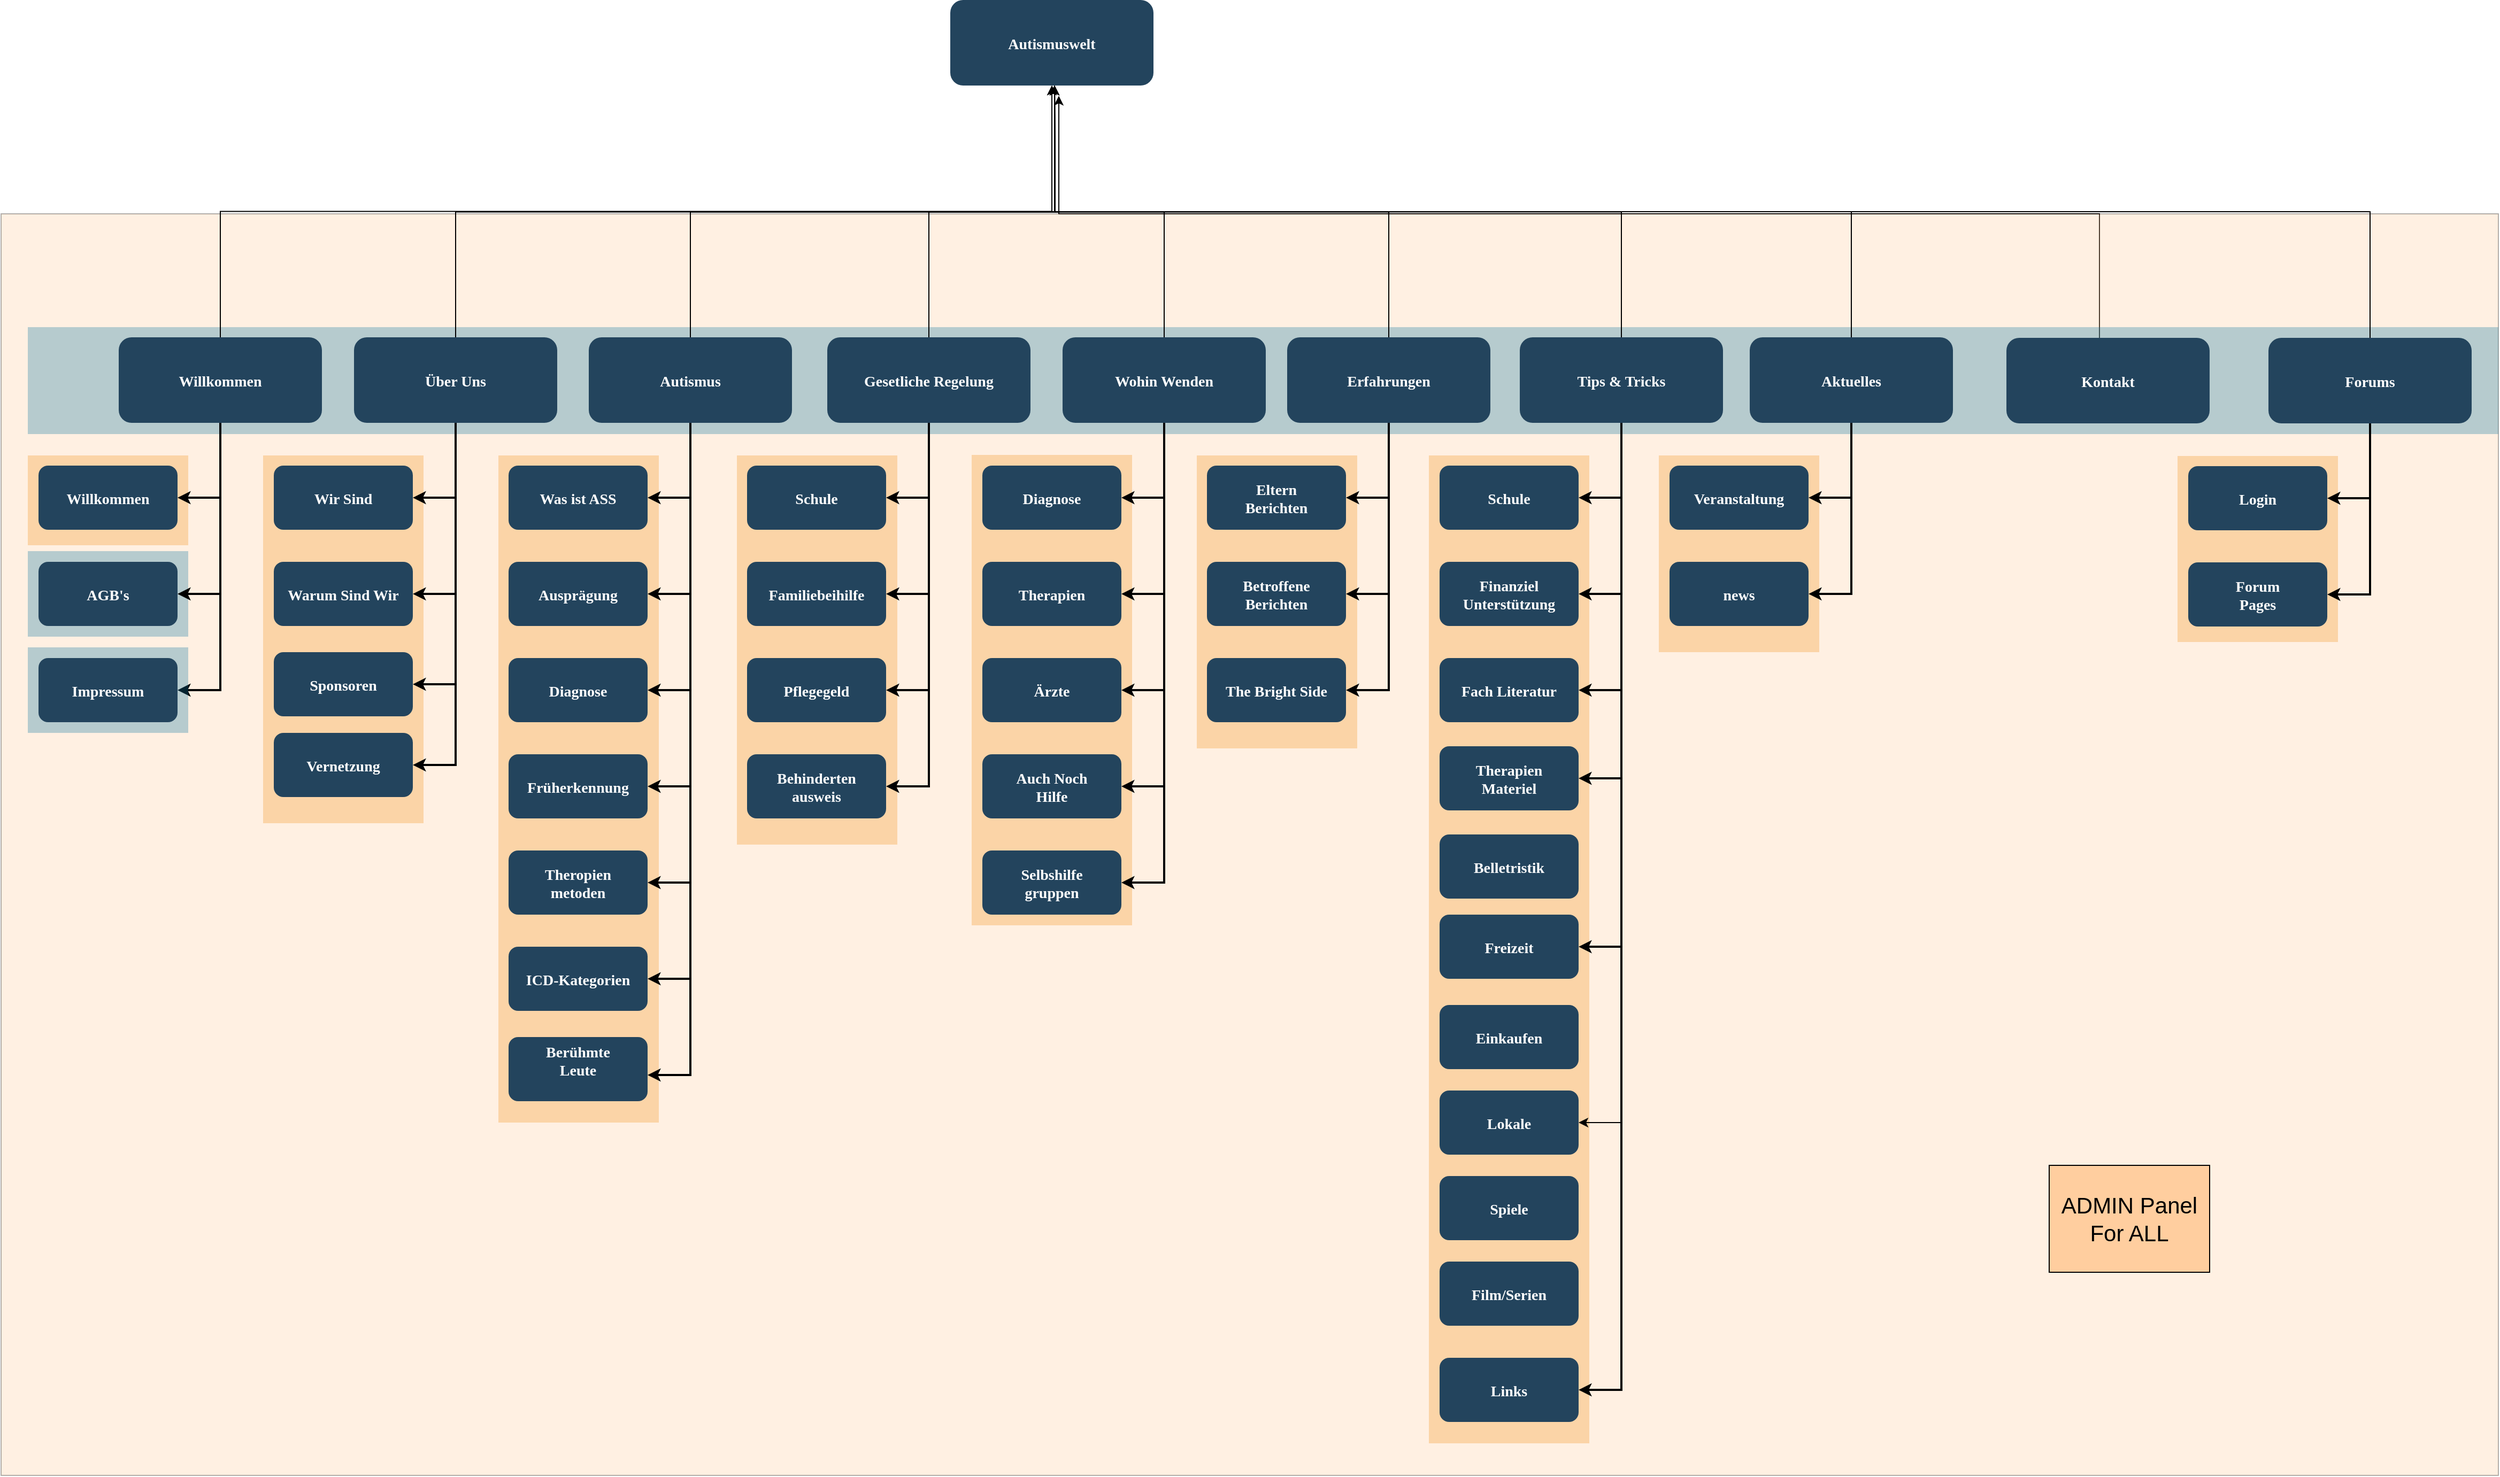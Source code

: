 <mxfile version="10.6.2" type="device"><diagram name="Page-1" id="2c0d36ab-eaac-3732-788b-9136903baeff"><mxGraphModel dx="1683" dy="942" grid="1" gridSize="10" guides="1" tooltips="1" connect="1" arrows="1" fold="1" page="1" pageScale="1.5" pageWidth="1169" pageHeight="827" background="#ffffff" math="0" shadow="0"><root><mxCell id="0"/><mxCell id="1" parent="0"/><mxCell id="fEB3iNcw2qWr2L_G133H-127" style="edgeStyle=orthogonalEdgeStyle;rounded=0;orthogonalLoop=1;jettySize=auto;html=1;entryX=0.5;entryY=1;entryDx=0;entryDy=0;" edge="1" parent="1"><mxGeometry relative="1" as="geometry"><mxPoint x="1967" y="346" as="sourcePoint"/><mxPoint x="994" y="109.667" as="targetPoint"/><Array as="points"><mxPoint x="1967" y="346"/><mxPoint x="1967" y="220"/><mxPoint x="994" y="220"/></Array></mxGeometry></mxCell><mxCell id="TvNKMvfpy_key0dIqSD1-383" value="" style="fillColor=#FFCE9F;strokeColor=#000000;opacity=30;" parent="1" vertex="1"><mxGeometry x="5" y="220" width="2335" height="1180" as="geometry"/></mxCell><mxCell id="122" value="" style="fillColor=#10739E;strokeColor=none;opacity=30;" parent="1" vertex="1"><mxGeometry x="30" y="326" width="2310" height="100" as="geometry"/></mxCell><mxCell id="118" value="" style="fillColor=#F2931E;strokeColor=none;opacity=30;" parent="1" vertex="1"><mxGeometry x="250" y="446" width="150" height="344" as="geometry"/></mxCell><mxCell id="2" value="Autismuswelt" style="rounded=1;fillColor=#23445D;gradientColor=none;strokeColor=none;fontColor=#FFFFFF;fontStyle=1;fontFamily=Tahoma;fontSize=14" parent="1" vertex="1"><mxGeometry x="892.5" y="20" width="190" height="80" as="geometry"/></mxCell><mxCell id="TvNKMvfpy_key0dIqSD1-374" style="edgeStyle=orthogonalEdgeStyle;rounded=0;orthogonalLoop=1;jettySize=auto;html=1;exitX=0.5;exitY=0;exitDx=0;exitDy=0;" parent="1" source="13" edge="1"><mxGeometry relative="1" as="geometry"><mxPoint x="990" y="100" as="targetPoint"/></mxGeometry></mxCell><mxCell id="13" value="Über Uns" style="rounded=1;fillColor=#23445D;gradientColor=none;strokeColor=none;fontColor=#FFFFFF;fontStyle=1;fontFamily=Tahoma;fontSize=14" parent="1" vertex="1"><mxGeometry x="335" y="335.5" width="190" height="80" as="geometry"/></mxCell><mxCell id="16" value="Wir Sind" style="rounded=1;fillColor=#23445D;gradientColor=none;strokeColor=none;fontColor=#FFFFFF;fontStyle=1;fontFamily=Tahoma;fontSize=14" parent="1" vertex="1"><mxGeometry x="260" y="455.5" width="130" height="60" as="geometry"/></mxCell><mxCell id="17" value="Warum Sind Wir" style="rounded=1;fillColor=#23445D;gradientColor=none;strokeColor=none;fontColor=#FFFFFF;fontStyle=1;fontFamily=Tahoma;fontSize=14" parent="1" vertex="1"><mxGeometry x="260" y="545.5" width="130" height="60" as="geometry"/></mxCell><mxCell id="19" value="Sponsoren" style="rounded=1;fillColor=#23445D;gradientColor=none;strokeColor=none;fontColor=#FFFFFF;fontStyle=1;fontFamily=Tahoma;fontSize=14" parent="1" vertex="1"><mxGeometry x="260" y="630" width="130" height="60" as="geometry"/></mxCell><mxCell id="64" value="" style="edgeStyle=elbowEdgeStyle;elbow=horizontal;strokeWidth=2;rounded=0" parent="1" source="13" target="16" edge="1"><mxGeometry x="205" y="135.5" width="100" height="100" as="geometry"><mxPoint x="205" y="235.5" as="sourcePoint"/><mxPoint x="305" y="135.5" as="targetPoint"/><Array as="points"><mxPoint x="430" y="435.5"/></Array></mxGeometry></mxCell><mxCell id="65" value="" style="edgeStyle=elbowEdgeStyle;elbow=horizontal;strokeWidth=2;rounded=0" parent="1" source="13" target="17" edge="1"><mxGeometry x="205" y="135.5" width="100" height="100" as="geometry"><mxPoint x="205" y="235.5" as="sourcePoint"/><mxPoint x="305" y="135.5" as="targetPoint"/><Array as="points"><mxPoint x="430" y="475.5"/></Array></mxGeometry></mxCell><mxCell id="67" value="" style="edgeStyle=elbowEdgeStyle;elbow=horizontal;strokeWidth=2;rounded=0" parent="1" source="13" target="19" edge="1"><mxGeometry x="205" y="135.5" width="100" height="100" as="geometry"><mxPoint x="205" y="235.5" as="sourcePoint"/><mxPoint x="305" y="135.5" as="targetPoint"/><Array as="points"><mxPoint x="430" y="575.5"/></Array></mxGeometry></mxCell><mxCell id="69" value="" style="edgeStyle=elbowEdgeStyle;elbow=horizontal;strokeWidth=2;rounded=0;entryX=1;entryY=0.5;entryDx=0;entryDy=0;" parent="1" source="13" target="TvNKMvfpy_key0dIqSD1-332" edge="1"><mxGeometry x="205" y="135.5" width="100" height="100" as="geometry"><mxPoint x="205" y="235.5" as="sourcePoint"/><mxPoint x="390" y="935.5" as="targetPoint"/><Array as="points"><mxPoint x="430" y="740"/><mxPoint x="420" y="850"/><mxPoint x="430" y="665.5"/></Array></mxGeometry></mxCell><mxCell id="TvNKMvfpy_key0dIqSD1-132" value="" style="fillColor=#F2931E;strokeColor=none;opacity=30;" parent="1" vertex="1"><mxGeometry x="470" y="446" width="150" height="624" as="geometry"/></mxCell><mxCell id="TvNKMvfpy_key0dIqSD1-375" style="edgeStyle=orthogonalEdgeStyle;rounded=0;orthogonalLoop=1;jettySize=auto;html=1;exitX=0.5;exitY=0;exitDx=0;exitDy=0;" parent="1" source="TvNKMvfpy_key0dIqSD1-134" edge="1"><mxGeometry relative="1" as="geometry"><mxPoint x="990" y="100" as="targetPoint"/></mxGeometry></mxCell><mxCell id="TvNKMvfpy_key0dIqSD1-134" value="Autismus" style="rounded=1;fillColor=#23445D;gradientColor=none;strokeColor=none;fontColor=#FFFFFF;fontStyle=1;fontFamily=Tahoma;fontSize=14" parent="1" vertex="1"><mxGeometry x="554.5" y="335.5" width="190" height="80" as="geometry"/></mxCell><mxCell id="TvNKMvfpy_key0dIqSD1-135" value="Was ist ASS" style="rounded=1;fillColor=#23445D;gradientColor=none;strokeColor=none;fontColor=#FFFFFF;fontStyle=1;fontFamily=Tahoma;fontSize=14" parent="1" vertex="1"><mxGeometry x="479.5" y="455.5" width="130" height="60" as="geometry"/></mxCell><mxCell id="TvNKMvfpy_key0dIqSD1-136" value="Ausprägung" style="rounded=1;fillColor=#23445D;gradientColor=none;strokeColor=none;fontColor=#FFFFFF;fontStyle=1;fontFamily=Tahoma;fontSize=14" parent="1" vertex="1"><mxGeometry x="479.5" y="545.5" width="130" height="60" as="geometry"/></mxCell><mxCell id="TvNKMvfpy_key0dIqSD1-137" value="Diagnose" style="rounded=1;fillColor=#23445D;gradientColor=none;strokeColor=none;fontColor=#FFFFFF;fontStyle=1;fontFamily=Tahoma;fontSize=14" parent="1" vertex="1"><mxGeometry x="479.5" y="635.5" width="130" height="60" as="geometry"/></mxCell><mxCell id="TvNKMvfpy_key0dIqSD1-138" value="Früherkennung" style="rounded=1;fillColor=#23445D;gradientColor=none;strokeColor=none;fontColor=#FFFFFF;fontStyle=1;fontFamily=Tahoma;fontSize=14" parent="1" vertex="1"><mxGeometry x="479.5" y="725.5" width="130" height="60" as="geometry"/></mxCell><mxCell id="TvNKMvfpy_key0dIqSD1-139" value="Theropien&#xA;metoden" style="rounded=1;fillColor=#23445D;gradientColor=none;strokeColor=none;fontColor=#FFFFFF;fontStyle=1;fontFamily=Tahoma;fontSize=14" parent="1" vertex="1"><mxGeometry x="479.5" y="815.5" width="130" height="60" as="geometry"/></mxCell><mxCell id="TvNKMvfpy_key0dIqSD1-141" value="" style="edgeStyle=elbowEdgeStyle;elbow=horizontal;strokeWidth=2;rounded=0" parent="1" source="TvNKMvfpy_key0dIqSD1-134" target="TvNKMvfpy_key0dIqSD1-135" edge="1"><mxGeometry x="424.5" y="135.5" width="100" height="100" as="geometry"><mxPoint x="424.5" y="235.5" as="sourcePoint"/><mxPoint x="524.5" y="135.5" as="targetPoint"/><Array as="points"><mxPoint x="649.5" y="435.5"/></Array></mxGeometry></mxCell><mxCell id="TvNKMvfpy_key0dIqSD1-142" value="" style="edgeStyle=elbowEdgeStyle;elbow=horizontal;strokeWidth=2;rounded=0" parent="1" source="TvNKMvfpy_key0dIqSD1-134" target="TvNKMvfpy_key0dIqSD1-136" edge="1"><mxGeometry x="424.5" y="135.5" width="100" height="100" as="geometry"><mxPoint x="424.5" y="235.5" as="sourcePoint"/><mxPoint x="524.5" y="135.5" as="targetPoint"/><Array as="points"><mxPoint x="649.5" y="475.5"/></Array></mxGeometry></mxCell><mxCell id="TvNKMvfpy_key0dIqSD1-143" value="" style="edgeStyle=elbowEdgeStyle;elbow=horizontal;strokeWidth=2;rounded=0" parent="1" source="TvNKMvfpy_key0dIqSD1-134" target="TvNKMvfpy_key0dIqSD1-137" edge="1"><mxGeometry x="424.5" y="135.5" width="100" height="100" as="geometry"><mxPoint x="424.5" y="235.5" as="sourcePoint"/><mxPoint x="524.5" y="135.5" as="targetPoint"/><Array as="points"><mxPoint x="649.5" y="525.5"/></Array></mxGeometry></mxCell><mxCell id="TvNKMvfpy_key0dIqSD1-144" value="" style="edgeStyle=elbowEdgeStyle;elbow=horizontal;strokeWidth=2;rounded=0" parent="1" source="TvNKMvfpy_key0dIqSD1-134" target="TvNKMvfpy_key0dIqSD1-138" edge="1"><mxGeometry x="424.5" y="135.5" width="100" height="100" as="geometry"><mxPoint x="424.5" y="235.5" as="sourcePoint"/><mxPoint x="524.5" y="135.5" as="targetPoint"/><Array as="points"><mxPoint x="649.5" y="575.5"/></Array></mxGeometry></mxCell><mxCell id="TvNKMvfpy_key0dIqSD1-145" value="" style="edgeStyle=elbowEdgeStyle;elbow=horizontal;strokeWidth=2;rounded=0" parent="1" source="TvNKMvfpy_key0dIqSD1-134" target="TvNKMvfpy_key0dIqSD1-139" edge="1"><mxGeometry x="424.5" y="135.5" width="100" height="100" as="geometry"><mxPoint x="424.5" y="235.5" as="sourcePoint"/><mxPoint x="524.5" y="135.5" as="targetPoint"/><Array as="points"><mxPoint x="649.5" y="615.5"/></Array></mxGeometry></mxCell><mxCell id="TvNKMvfpy_key0dIqSD1-146" value="" style="edgeStyle=elbowEdgeStyle;elbow=horizontal;strokeWidth=2;rounded=0" parent="1" source="TvNKMvfpy_key0dIqSD1-134" edge="1"><mxGeometry x="424.5" y="135.5" width="100" height="100" as="geometry"><mxPoint x="424.5" y="235.5" as="sourcePoint"/><mxPoint x="609.5" y="935.5" as="targetPoint"/><Array as="points"><mxPoint x="649.5" y="665.5"/></Array></mxGeometry></mxCell><mxCell id="TvNKMvfpy_key0dIqSD1-252" value="" style="fillColor=#F2931E;strokeColor=none;opacity=30;" parent="1" vertex="1"><mxGeometry x="1123" y="446" width="150" height="274" as="geometry"/></mxCell><mxCell id="TvNKMvfpy_key0dIqSD1-378" style="edgeStyle=orthogonalEdgeStyle;rounded=0;orthogonalLoop=1;jettySize=auto;html=1;exitX=0.5;exitY=0;exitDx=0;exitDy=0;" parent="1" source="TvNKMvfpy_key0dIqSD1-254" edge="1"><mxGeometry relative="1" as="geometry"><mxPoint x="990" y="100" as="targetPoint"/></mxGeometry></mxCell><mxCell id="TvNKMvfpy_key0dIqSD1-254" value="Erfahrungen" style="rounded=1;fillColor=#23445D;gradientColor=none;strokeColor=none;fontColor=#FFFFFF;fontStyle=1;fontFamily=Tahoma;fontSize=14" parent="1" vertex="1"><mxGeometry x="1207.5" y="335.5" width="190" height="80" as="geometry"/></mxCell><mxCell id="TvNKMvfpy_key0dIqSD1-255" value="Eltern&#xA;Berichten" style="rounded=1;fillColor=#23445D;gradientColor=none;strokeColor=none;fontColor=#FFFFFF;fontStyle=1;fontFamily=Tahoma;fontSize=14" parent="1" vertex="1"><mxGeometry x="1132.5" y="455.5" width="130" height="60" as="geometry"/></mxCell><mxCell id="TvNKMvfpy_key0dIqSD1-256" value="Betroffene&#xA;Berichten" style="rounded=1;fillColor=#23445D;gradientColor=none;strokeColor=none;fontColor=#FFFFFF;fontStyle=1;fontFamily=Tahoma;fontSize=14" parent="1" vertex="1"><mxGeometry x="1132.5" y="545.5" width="130" height="60" as="geometry"/></mxCell><mxCell id="TvNKMvfpy_key0dIqSD1-257" value="The Bright Side" style="rounded=1;fillColor=#23445D;gradientColor=none;strokeColor=none;fontColor=#FFFFFF;fontStyle=1;fontFamily=Tahoma;fontSize=14" parent="1" vertex="1"><mxGeometry x="1132.5" y="635.5" width="130" height="60" as="geometry"/></mxCell><mxCell id="TvNKMvfpy_key0dIqSD1-261" value="" style="edgeStyle=elbowEdgeStyle;elbow=horizontal;strokeWidth=2;rounded=0" parent="1" source="TvNKMvfpy_key0dIqSD1-254" target="TvNKMvfpy_key0dIqSD1-255" edge="1"><mxGeometry x="1077.5" y="135.5" width="100" height="100" as="geometry"><mxPoint x="1077.5" y="235.5" as="sourcePoint"/><mxPoint x="1177.5" y="135.5" as="targetPoint"/><Array as="points"><mxPoint x="1302.5" y="435.5"/></Array></mxGeometry></mxCell><mxCell id="TvNKMvfpy_key0dIqSD1-262" value="" style="edgeStyle=elbowEdgeStyle;elbow=horizontal;strokeWidth=2;rounded=0" parent="1" source="TvNKMvfpy_key0dIqSD1-254" target="TvNKMvfpy_key0dIqSD1-256" edge="1"><mxGeometry x="1077.5" y="135.5" width="100" height="100" as="geometry"><mxPoint x="1077.5" y="235.5" as="sourcePoint"/><mxPoint x="1177.5" y="135.5" as="targetPoint"/><Array as="points"><mxPoint x="1302.5" y="475.5"/></Array></mxGeometry></mxCell><mxCell id="TvNKMvfpy_key0dIqSD1-263" value="" style="edgeStyle=elbowEdgeStyle;elbow=horizontal;strokeWidth=2;rounded=0" parent="1" source="TvNKMvfpy_key0dIqSD1-254" target="TvNKMvfpy_key0dIqSD1-257" edge="1"><mxGeometry x="1077.5" y="135.5" width="100" height="100" as="geometry"><mxPoint x="1077.5" y="235.5" as="sourcePoint"/><mxPoint x="1177.5" y="135.5" as="targetPoint"/><Array as="points"><mxPoint x="1302.5" y="525.5"/></Array></mxGeometry></mxCell><mxCell id="TvNKMvfpy_key0dIqSD1-267" value="" style="fillColor=#F2931E;strokeColor=none;opacity=30;" parent="1" vertex="1"><mxGeometry x="912.5" y="445.5" width="150.0" height="440.0" as="geometry"/></mxCell><mxCell id="TvNKMvfpy_key0dIqSD1-377" style="edgeStyle=orthogonalEdgeStyle;rounded=0;orthogonalLoop=1;jettySize=auto;html=1;exitX=0.5;exitY=0;exitDx=0;exitDy=0;" parent="1" source="TvNKMvfpy_key0dIqSD1-269" edge="1"><mxGeometry relative="1" as="geometry"><mxPoint x="990" y="100" as="targetPoint"/></mxGeometry></mxCell><mxCell id="TvNKMvfpy_key0dIqSD1-269" value="Wohin Wenden" style="rounded=1;fillColor=#23445D;gradientColor=none;strokeColor=none;fontColor=#FFFFFF;fontStyle=1;fontFamily=Tahoma;fontSize=14" parent="1" vertex="1"><mxGeometry x="997.5" y="335.5" width="190" height="80" as="geometry"/></mxCell><mxCell id="TvNKMvfpy_key0dIqSD1-270" value="Diagnose" style="rounded=1;fillColor=#23445D;gradientColor=none;strokeColor=none;fontColor=#FFFFFF;fontStyle=1;fontFamily=Tahoma;fontSize=14" parent="1" vertex="1"><mxGeometry x="922.5" y="455.5" width="130" height="60" as="geometry"/></mxCell><mxCell id="TvNKMvfpy_key0dIqSD1-271" value="Therapien" style="rounded=1;fillColor=#23445D;gradientColor=none;strokeColor=none;fontColor=#FFFFFF;fontStyle=1;fontFamily=Tahoma;fontSize=14" parent="1" vertex="1"><mxGeometry x="922.5" y="545.5" width="130" height="60" as="geometry"/></mxCell><mxCell id="TvNKMvfpy_key0dIqSD1-272" value="Ärzte" style="rounded=1;fillColor=#23445D;gradientColor=none;strokeColor=none;fontColor=#FFFFFF;fontStyle=1;fontFamily=Tahoma;fontSize=14" parent="1" vertex="1"><mxGeometry x="922.5" y="635.5" width="130" height="60" as="geometry"/></mxCell><mxCell id="TvNKMvfpy_key0dIqSD1-273" value="Auch Noch&#xA;Hilfe" style="rounded=1;fillColor=#23445D;gradientColor=none;strokeColor=none;fontColor=#FFFFFF;fontStyle=1;fontFamily=Tahoma;fontSize=14" parent="1" vertex="1"><mxGeometry x="922.5" y="725.5" width="130" height="60" as="geometry"/></mxCell><mxCell id="TvNKMvfpy_key0dIqSD1-274" value="Selbshilfe&#xA;gruppen" style="rounded=1;fillColor=#23445D;gradientColor=none;strokeColor=none;fontColor=#FFFFFF;fontStyle=1;fontFamily=Tahoma;fontSize=14" parent="1" vertex="1"><mxGeometry x="922.5" y="815.5" width="130" height="60" as="geometry"/></mxCell><mxCell id="TvNKMvfpy_key0dIqSD1-276" value="" style="edgeStyle=elbowEdgeStyle;elbow=horizontal;strokeWidth=2;rounded=0" parent="1" source="TvNKMvfpy_key0dIqSD1-269" target="TvNKMvfpy_key0dIqSD1-270" edge="1"><mxGeometry x="867.5" y="135.5" width="100" height="100" as="geometry"><mxPoint x="867.5" y="235.5" as="sourcePoint"/><mxPoint x="967.5" y="135.5" as="targetPoint"/><Array as="points"><mxPoint x="1092.5" y="435.5"/></Array></mxGeometry></mxCell><mxCell id="TvNKMvfpy_key0dIqSD1-277" value="" style="edgeStyle=elbowEdgeStyle;elbow=horizontal;strokeWidth=2;rounded=0" parent="1" source="TvNKMvfpy_key0dIqSD1-269" target="TvNKMvfpy_key0dIqSD1-271" edge="1"><mxGeometry x="867.5" y="135.5" width="100" height="100" as="geometry"><mxPoint x="867.5" y="235.5" as="sourcePoint"/><mxPoint x="967.5" y="135.5" as="targetPoint"/><Array as="points"><mxPoint x="1092.5" y="475.5"/></Array></mxGeometry></mxCell><mxCell id="TvNKMvfpy_key0dIqSD1-278" value="" style="edgeStyle=elbowEdgeStyle;elbow=horizontal;strokeWidth=2;rounded=0" parent="1" source="TvNKMvfpy_key0dIqSD1-269" target="TvNKMvfpy_key0dIqSD1-272" edge="1"><mxGeometry x="867.5" y="135.5" width="100" height="100" as="geometry"><mxPoint x="867.5" y="235.5" as="sourcePoint"/><mxPoint x="967.5" y="135.5" as="targetPoint"/><Array as="points"><mxPoint x="1092.5" y="525.5"/></Array></mxGeometry></mxCell><mxCell id="TvNKMvfpy_key0dIqSD1-279" value="" style="edgeStyle=elbowEdgeStyle;elbow=horizontal;strokeWidth=2;rounded=0" parent="1" source="TvNKMvfpy_key0dIqSD1-269" target="TvNKMvfpy_key0dIqSD1-273" edge="1"><mxGeometry x="867.5" y="135.5" width="100" height="100" as="geometry"><mxPoint x="867.5" y="235.5" as="sourcePoint"/><mxPoint x="967.5" y="135.5" as="targetPoint"/><Array as="points"><mxPoint x="1092.5" y="575.5"/></Array></mxGeometry></mxCell><mxCell id="TvNKMvfpy_key0dIqSD1-280" value="" style="edgeStyle=elbowEdgeStyle;elbow=horizontal;strokeWidth=2;rounded=0" parent="1" source="TvNKMvfpy_key0dIqSD1-269" target="TvNKMvfpy_key0dIqSD1-274" edge="1"><mxGeometry x="867.5" y="135.5" width="100" height="100" as="geometry"><mxPoint x="867.5" y="235.5" as="sourcePoint"/><mxPoint x="967.5" y="135.5" as="targetPoint"/><Array as="points"><mxPoint x="1092.5" y="615.5"/></Array></mxGeometry></mxCell><mxCell id="TvNKMvfpy_key0dIqSD1-282" value="" style="fillColor=#F2931E;strokeColor=none;opacity=30;" parent="1" vertex="1"><mxGeometry x="693" y="446" width="150" height="364" as="geometry"/></mxCell><mxCell id="TvNKMvfpy_key0dIqSD1-376" style="edgeStyle=orthogonalEdgeStyle;rounded=0;orthogonalLoop=1;jettySize=auto;html=1;exitX=0.5;exitY=0;exitDx=0;exitDy=0;" parent="1" source="TvNKMvfpy_key0dIqSD1-284" edge="1"><mxGeometry relative="1" as="geometry"><mxPoint x="990" y="100" as="targetPoint"/></mxGeometry></mxCell><mxCell id="TvNKMvfpy_key0dIqSD1-284" value="Gesetliche Regelung" style="rounded=1;fillColor=#23445D;gradientColor=none;strokeColor=none;fontColor=#FFFFFF;fontStyle=1;fontFamily=Tahoma;fontSize=14" parent="1" vertex="1"><mxGeometry x="777.5" y="335.5" width="190" height="80" as="geometry"/></mxCell><mxCell id="TvNKMvfpy_key0dIqSD1-285" value="Schule" style="rounded=1;fillColor=#23445D;gradientColor=none;strokeColor=none;fontColor=#FFFFFF;fontStyle=1;fontFamily=Tahoma;fontSize=14" parent="1" vertex="1"><mxGeometry x="702.5" y="455.5" width="130" height="60" as="geometry"/></mxCell><mxCell id="TvNKMvfpy_key0dIqSD1-286" value="Familiebeihilfe" style="rounded=1;fillColor=#23445D;gradientColor=none;strokeColor=none;fontColor=#FFFFFF;fontStyle=1;fontFamily=Tahoma;fontSize=14" parent="1" vertex="1"><mxGeometry x="702.5" y="545.5" width="130" height="60" as="geometry"/></mxCell><mxCell id="TvNKMvfpy_key0dIqSD1-287" value="Pflegegeld" style="rounded=1;fillColor=#23445D;gradientColor=none;strokeColor=none;fontColor=#FFFFFF;fontStyle=1;fontFamily=Tahoma;fontSize=14" parent="1" vertex="1"><mxGeometry x="702.5" y="635.5" width="130" height="60" as="geometry"/></mxCell><mxCell id="TvNKMvfpy_key0dIqSD1-288" value="Behinderten&#xA;ausweis" style="rounded=1;fillColor=#23445D;gradientColor=none;strokeColor=none;fontColor=#FFFFFF;fontStyle=1;fontFamily=Tahoma;fontSize=14" parent="1" vertex="1"><mxGeometry x="702.5" y="725.5" width="130" height="60" as="geometry"/></mxCell><mxCell id="TvNKMvfpy_key0dIqSD1-291" value="" style="edgeStyle=elbowEdgeStyle;elbow=horizontal;strokeWidth=2;rounded=0" parent="1" source="TvNKMvfpy_key0dIqSD1-284" target="TvNKMvfpy_key0dIqSD1-285" edge="1"><mxGeometry x="647.5" y="135.5" width="100" height="100" as="geometry"><mxPoint x="647.5" y="235.5" as="sourcePoint"/><mxPoint x="747.5" y="135.5" as="targetPoint"/><Array as="points"><mxPoint x="872.5" y="435.5"/></Array></mxGeometry></mxCell><mxCell id="TvNKMvfpy_key0dIqSD1-292" value="" style="edgeStyle=elbowEdgeStyle;elbow=horizontal;strokeWidth=2;rounded=0" parent="1" source="TvNKMvfpy_key0dIqSD1-284" target="TvNKMvfpy_key0dIqSD1-286" edge="1"><mxGeometry x="647.5" y="135.5" width="100" height="100" as="geometry"><mxPoint x="647.5" y="235.5" as="sourcePoint"/><mxPoint x="747.5" y="135.5" as="targetPoint"/><Array as="points"><mxPoint x="872.5" y="475.5"/></Array></mxGeometry></mxCell><mxCell id="TvNKMvfpy_key0dIqSD1-293" value="" style="edgeStyle=elbowEdgeStyle;elbow=horizontal;strokeWidth=2;rounded=0" parent="1" source="TvNKMvfpy_key0dIqSD1-284" target="TvNKMvfpy_key0dIqSD1-287" edge="1"><mxGeometry x="647.5" y="135.5" width="100" height="100" as="geometry"><mxPoint x="647.5" y="235.5" as="sourcePoint"/><mxPoint x="747.5" y="135.5" as="targetPoint"/><Array as="points"><mxPoint x="872.5" y="525.5"/></Array></mxGeometry></mxCell><mxCell id="TvNKMvfpy_key0dIqSD1-294" value="" style="edgeStyle=elbowEdgeStyle;elbow=horizontal;strokeWidth=2;rounded=0" parent="1" source="TvNKMvfpy_key0dIqSD1-284" target="TvNKMvfpy_key0dIqSD1-288" edge="1"><mxGeometry x="647.5" y="135.5" width="100" height="100" as="geometry"><mxPoint x="647.5" y="235.5" as="sourcePoint"/><mxPoint x="747.5" y="135.5" as="targetPoint"/><Array as="points"><mxPoint x="872.5" y="575.5"/></Array></mxGeometry></mxCell><mxCell id="TvNKMvfpy_key0dIqSD1-297" value="" style="fillColor=#F2931E;strokeColor=none;opacity=30;" parent="1" vertex="1"><mxGeometry x="1340" y="446" width="150" height="924" as="geometry"/></mxCell><mxCell id="TvNKMvfpy_key0dIqSD1-370" style="edgeStyle=orthogonalEdgeStyle;rounded=0;orthogonalLoop=1;jettySize=auto;html=1;exitX=0.5;exitY=1;exitDx=0;exitDy=0;entryX=1;entryY=0.5;entryDx=0;entryDy=0;" parent="1" source="TvNKMvfpy_key0dIqSD1-299" target="TvNKMvfpy_key0dIqSD1-367" edge="1"><mxGeometry relative="1" as="geometry"/></mxCell><mxCell id="TvNKMvfpy_key0dIqSD1-379" style="edgeStyle=orthogonalEdgeStyle;rounded=0;orthogonalLoop=1;jettySize=auto;html=1;exitX=0.5;exitY=0;exitDx=0;exitDy=0;" parent="1" source="TvNKMvfpy_key0dIqSD1-299" edge="1"><mxGeometry relative="1" as="geometry"><mxPoint x="990" y="100" as="targetPoint"/></mxGeometry></mxCell><mxCell id="TvNKMvfpy_key0dIqSD1-299" value="Tips &amp; Tricks" style="rounded=1;fillColor=#23445D;gradientColor=none;strokeColor=none;fontColor=#FFFFFF;fontStyle=1;fontFamily=Tahoma;fontSize=14" parent="1" vertex="1"><mxGeometry x="1425" y="335.5" width="190" height="80" as="geometry"/></mxCell><mxCell id="TvNKMvfpy_key0dIqSD1-300" value="Schule" style="rounded=1;fillColor=#23445D;gradientColor=none;strokeColor=none;fontColor=#FFFFFF;fontStyle=1;fontFamily=Tahoma;fontSize=14" parent="1" vertex="1"><mxGeometry x="1350" y="455.5" width="130" height="60" as="geometry"/></mxCell><mxCell id="TvNKMvfpy_key0dIqSD1-301" value="Finanziel&#xA;Unterstützung" style="rounded=1;fillColor=#23445D;gradientColor=none;strokeColor=none;fontColor=#FFFFFF;fontStyle=1;fontFamily=Tahoma;fontSize=14" parent="1" vertex="1"><mxGeometry x="1350" y="545.5" width="130" height="60" as="geometry"/></mxCell><mxCell id="TvNKMvfpy_key0dIqSD1-302" value="Fach Literatur" style="rounded=1;fillColor=#23445D;gradientColor=none;strokeColor=none;fontColor=#FFFFFF;fontStyle=1;fontFamily=Tahoma;fontSize=14" parent="1" vertex="1"><mxGeometry x="1350" y="635.5" width="130" height="60" as="geometry"/></mxCell><mxCell id="TvNKMvfpy_key0dIqSD1-303" value="Therapien&#xA;Materiel" style="rounded=1;fillColor=#23445D;gradientColor=none;strokeColor=none;fontColor=#FFFFFF;fontStyle=1;fontFamily=Tahoma;fontSize=14" parent="1" vertex="1"><mxGeometry x="1350" y="718" width="130" height="60" as="geometry"/></mxCell><mxCell id="TvNKMvfpy_key0dIqSD1-304" value="Freizeit" style="rounded=1;fillColor=#23445D;gradientColor=none;strokeColor=none;fontColor=#FFFFFF;fontStyle=1;fontFamily=Tahoma;fontSize=14" parent="1" vertex="1"><mxGeometry x="1350" y="875.5" width="130" height="60" as="geometry"/></mxCell><mxCell id="TvNKMvfpy_key0dIqSD1-305" value="Links" style="rounded=1;fillColor=#23445D;gradientColor=none;strokeColor=none;fontColor=#FFFFFF;fontStyle=1;fontFamily=Tahoma;fontSize=14" parent="1" vertex="1"><mxGeometry x="1350" y="1290" width="130" height="60" as="geometry"/></mxCell><mxCell id="TvNKMvfpy_key0dIqSD1-306" value="" style="edgeStyle=elbowEdgeStyle;elbow=horizontal;strokeWidth=2;rounded=0" parent="1" source="TvNKMvfpy_key0dIqSD1-299" target="TvNKMvfpy_key0dIqSD1-300" edge="1"><mxGeometry x="1295" y="135.5" width="100" height="100" as="geometry"><mxPoint x="1295" y="235.5" as="sourcePoint"/><mxPoint x="1395" y="135.5" as="targetPoint"/><Array as="points"><mxPoint x="1520" y="435.5"/></Array></mxGeometry></mxCell><mxCell id="TvNKMvfpy_key0dIqSD1-307" value="" style="edgeStyle=elbowEdgeStyle;elbow=horizontal;strokeWidth=2;rounded=0" parent="1" source="TvNKMvfpy_key0dIqSD1-299" target="TvNKMvfpy_key0dIqSD1-301" edge="1"><mxGeometry x="1295" y="135.5" width="100" height="100" as="geometry"><mxPoint x="1295" y="235.5" as="sourcePoint"/><mxPoint x="1395" y="135.5" as="targetPoint"/><Array as="points"><mxPoint x="1520" y="475.5"/></Array></mxGeometry></mxCell><mxCell id="TvNKMvfpy_key0dIqSD1-308" value="" style="edgeStyle=elbowEdgeStyle;elbow=horizontal;strokeWidth=2;rounded=0" parent="1" source="TvNKMvfpy_key0dIqSD1-299" target="TvNKMvfpy_key0dIqSD1-302" edge="1"><mxGeometry x="1295" y="135.5" width="100" height="100" as="geometry"><mxPoint x="1295" y="235.5" as="sourcePoint"/><mxPoint x="1395" y="135.5" as="targetPoint"/><Array as="points"><mxPoint x="1520" y="525.5"/></Array></mxGeometry></mxCell><mxCell id="TvNKMvfpy_key0dIqSD1-309" value="" style="edgeStyle=elbowEdgeStyle;elbow=horizontal;strokeWidth=2;rounded=0" parent="1" source="TvNKMvfpy_key0dIqSD1-299" target="TvNKMvfpy_key0dIqSD1-303" edge="1"><mxGeometry x="1295" y="135.5" width="100" height="100" as="geometry"><mxPoint x="1295" y="235.5" as="sourcePoint"/><mxPoint x="1395" y="135.5" as="targetPoint"/><Array as="points"><mxPoint x="1520" y="575.5"/></Array></mxGeometry></mxCell><mxCell id="TvNKMvfpy_key0dIqSD1-310" value="" style="edgeStyle=elbowEdgeStyle;elbow=horizontal;strokeWidth=2;rounded=0" parent="1" source="TvNKMvfpy_key0dIqSD1-299" target="TvNKMvfpy_key0dIqSD1-304" edge="1"><mxGeometry x="1295" y="135.5" width="100" height="100" as="geometry"><mxPoint x="1295" y="235.5" as="sourcePoint"/><mxPoint x="1395" y="135.5" as="targetPoint"/><Array as="points"><mxPoint x="1520" y="615.5"/></Array></mxGeometry></mxCell><mxCell id="TvNKMvfpy_key0dIqSD1-311" value="" style="edgeStyle=elbowEdgeStyle;elbow=horizontal;strokeWidth=2;rounded=0" parent="1" source="TvNKMvfpy_key0dIqSD1-299" target="TvNKMvfpy_key0dIqSD1-305" edge="1"><mxGeometry x="1295" y="135.5" width="100" height="100" as="geometry"><mxPoint x="1295" y="235.5" as="sourcePoint"/><mxPoint x="1395" y="135.5" as="targetPoint"/><Array as="points"><mxPoint x="1520" y="665.5"/></Array></mxGeometry></mxCell><mxCell id="TvNKMvfpy_key0dIqSD1-312" value="" style="fillColor=#F2931E;strokeColor=none;opacity=30;" parent="1" vertex="1"><mxGeometry x="30" y="446" width="150" height="84" as="geometry"/></mxCell><mxCell id="TvNKMvfpy_key0dIqSD1-313" value="" style="fillColor=#10739E;strokeColor=none;opacity=30;" parent="1" vertex="1"><mxGeometry x="30" y="535.5" width="150" height="80" as="geometry"/></mxCell><mxCell id="TvNKMvfpy_key0dIqSD1-373" style="edgeStyle=orthogonalEdgeStyle;rounded=0;orthogonalLoop=1;jettySize=auto;html=1;exitX=0.5;exitY=0;exitDx=0;exitDy=0;entryX=0.5;entryY=1;entryDx=0;entryDy=0;" parent="1" source="TvNKMvfpy_key0dIqSD1-314" target="2" edge="1"><mxGeometry relative="1" as="geometry"/></mxCell><mxCell id="TvNKMvfpy_key0dIqSD1-314" value="Willkommen" style="rounded=1;fillColor=#23445D;gradientColor=none;strokeColor=none;fontColor=#FFFFFF;fontStyle=1;fontFamily=Tahoma;fontSize=14" parent="1" vertex="1"><mxGeometry x="115" y="335.5" width="190" height="80" as="geometry"/></mxCell><mxCell id="TvNKMvfpy_key0dIqSD1-315" value="Willkommen" style="rounded=1;fillColor=#23445D;gradientColor=none;strokeColor=none;fontColor=#FFFFFF;fontStyle=1;fontFamily=Tahoma;fontSize=14" parent="1" vertex="1"><mxGeometry x="40" y="455.5" width="130" height="60" as="geometry"/></mxCell><mxCell id="TvNKMvfpy_key0dIqSD1-320" value="AGB's" style="rounded=1;fillColor=#23445D;gradientColor=none;strokeColor=none;fontColor=#FFFFFF;fontStyle=1;fontFamily=Tahoma;fontSize=14" parent="1" vertex="1"><mxGeometry x="40" y="545.5" width="130" height="60" as="geometry"/></mxCell><mxCell id="TvNKMvfpy_key0dIqSD1-321" value="" style="edgeStyle=elbowEdgeStyle;elbow=horizontal;strokeWidth=2;rounded=0" parent="1" source="TvNKMvfpy_key0dIqSD1-314" target="TvNKMvfpy_key0dIqSD1-315" edge="1"><mxGeometry x="-15" y="135.5" width="100" height="100" as="geometry"><mxPoint x="-15" y="235.5" as="sourcePoint"/><mxPoint x="85" y="135.5" as="targetPoint"/><Array as="points"><mxPoint x="210" y="435.5"/></Array></mxGeometry></mxCell><mxCell id="TvNKMvfpy_key0dIqSD1-322" value="" style="edgeStyle=elbowEdgeStyle;elbow=horizontal;strokeWidth=2;rounded=0" parent="1" source="TvNKMvfpy_key0dIqSD1-314" edge="1"><mxGeometry x="-15" y="135.5" width="100" height="100" as="geometry"><mxPoint x="-15" y="235.5" as="sourcePoint"/><mxPoint x="170" y="575.5" as="targetPoint"/><Array as="points"><mxPoint x="210" y="475.5"/></Array></mxGeometry></mxCell><mxCell id="TvNKMvfpy_key0dIqSD1-323" value="" style="edgeStyle=elbowEdgeStyle;elbow=horizontal;strokeWidth=2;rounded=0" parent="1" source="TvNKMvfpy_key0dIqSD1-314" edge="1"><mxGeometry x="-15" y="135.5" width="100" height="100" as="geometry"><mxPoint x="-15" y="235.5" as="sourcePoint"/><mxPoint x="170" y="665.5" as="targetPoint"/><Array as="points"><mxPoint x="210" y="525.5"/></Array></mxGeometry></mxCell><mxCell id="TvNKMvfpy_key0dIqSD1-328" value="" style="fillColor=#10739E;strokeColor=none;opacity=30;" parent="1" vertex="1"><mxGeometry x="30" y="625.5" width="150" height="80" as="geometry"/></mxCell><mxCell id="TvNKMvfpy_key0dIqSD1-329" value="Impressum" style="rounded=1;fillColor=#23445D;gradientColor=none;strokeColor=none;fontColor=#FFFFFF;fontStyle=1;fontFamily=Tahoma;fontSize=14" parent="1" vertex="1"><mxGeometry x="40" y="635.5" width="130" height="60" as="geometry"/></mxCell><mxCell id="TvNKMvfpy_key0dIqSD1-332" value="Vernetzung" style="rounded=1;fillColor=#23445D;gradientColor=none;strokeColor=none;fontColor=#FFFFFF;fontStyle=1;fontFamily=Tahoma;fontSize=14" parent="1" vertex="1"><mxGeometry x="260" y="705.5" width="130" height="60" as="geometry"/></mxCell><mxCell id="TvNKMvfpy_key0dIqSD1-333" value="ICD-Kategorien" style="rounded=1;fillColor=#23445D;gradientColor=none;strokeColor=none;fontColor=#FFFFFF;fontStyle=1;fontFamily=Tahoma;fontSize=14" parent="1" vertex="1"><mxGeometry x="479.5" y="905.5" width="130" height="60" as="geometry"/></mxCell><mxCell id="TvNKMvfpy_key0dIqSD1-337" value="" style="fillColor=#F2931E;strokeColor=none;opacity=30;" parent="1" vertex="1"><mxGeometry x="1555" y="446" width="150" height="184" as="geometry"/></mxCell><mxCell id="TvNKMvfpy_key0dIqSD1-381" style="edgeStyle=orthogonalEdgeStyle;rounded=0;orthogonalLoop=1;jettySize=auto;html=1;exitX=0.5;exitY=0;exitDx=0;exitDy=0;" parent="1" source="TvNKMvfpy_key0dIqSD1-339" edge="1"><mxGeometry relative="1" as="geometry"><mxPoint x="990" y="100" as="targetPoint"/><Array as="points"><mxPoint x="1735" y="218"/><mxPoint x="990" y="218"/></Array></mxGeometry></mxCell><mxCell id="TvNKMvfpy_key0dIqSD1-339" value="Aktuelles" style="rounded=1;fillColor=#23445D;gradientColor=none;strokeColor=none;fontColor=#FFFFFF;fontStyle=1;fontFamily=Tahoma;fontSize=14" parent="1" vertex="1"><mxGeometry x="1640" y="335.5" width="190" height="80" as="geometry"/></mxCell><mxCell id="TvNKMvfpy_key0dIqSD1-340" value="Veranstaltung" style="rounded=1;fillColor=#23445D;gradientColor=none;strokeColor=none;fontColor=#FFFFFF;fontStyle=1;fontFamily=Tahoma;fontSize=14" parent="1" vertex="1"><mxGeometry x="1565" y="455.5" width="130" height="60" as="geometry"/></mxCell><mxCell id="TvNKMvfpy_key0dIqSD1-341" value="news" style="rounded=1;fillColor=#23445D;gradientColor=none;strokeColor=none;fontColor=#FFFFFF;fontStyle=1;fontFamily=Tahoma;fontSize=14" parent="1" vertex="1"><mxGeometry x="1565" y="545.5" width="130" height="60" as="geometry"/></mxCell><mxCell id="TvNKMvfpy_key0dIqSD1-346" value="" style="edgeStyle=elbowEdgeStyle;elbow=horizontal;strokeWidth=2;rounded=0" parent="1" source="TvNKMvfpy_key0dIqSD1-339" target="TvNKMvfpy_key0dIqSD1-340" edge="1"><mxGeometry x="1510" y="135.5" width="100" height="100" as="geometry"><mxPoint x="1510" y="235.5" as="sourcePoint"/><mxPoint x="1610" y="135.5" as="targetPoint"/><Array as="points"><mxPoint x="1735" y="435.5"/></Array></mxGeometry></mxCell><mxCell id="TvNKMvfpy_key0dIqSD1-347" value="" style="edgeStyle=elbowEdgeStyle;elbow=horizontal;strokeWidth=2;rounded=0" parent="1" source="TvNKMvfpy_key0dIqSD1-339" target="TvNKMvfpy_key0dIqSD1-341" edge="1"><mxGeometry x="1510" y="135.5" width="100" height="100" as="geometry"><mxPoint x="1510" y="235.5" as="sourcePoint"/><mxPoint x="1610" y="135.5" as="targetPoint"/><Array as="points"><mxPoint x="1735" y="475.5"/></Array></mxGeometry></mxCell><mxCell id="TvNKMvfpy_key0dIqSD1-352" value="" style="fillColor=#F2931E;strokeColor=none;opacity=30;" parent="1" vertex="1"><mxGeometry x="2040" y="446.5" width="150" height="174" as="geometry"/></mxCell><mxCell id="TvNKMvfpy_key0dIqSD1-382" style="edgeStyle=orthogonalEdgeStyle;rounded=0;orthogonalLoop=1;jettySize=auto;html=1;exitX=0.5;exitY=0;exitDx=0;exitDy=0;entryX=0.5;entryY=1;entryDx=0;entryDy=0;" parent="1" source="TvNKMvfpy_key0dIqSD1-354" target="2" edge="1"><mxGeometry relative="1" as="geometry"/></mxCell><mxCell id="TvNKMvfpy_key0dIqSD1-354" value="Forums" style="rounded=1;fillColor=#23445D;gradientColor=none;strokeColor=none;fontColor=#FFFFFF;fontStyle=1;fontFamily=Tahoma;fontSize=14" parent="1" vertex="1"><mxGeometry x="2125" y="336" width="190" height="80" as="geometry"/></mxCell><mxCell id="TvNKMvfpy_key0dIqSD1-355" value="Login" style="rounded=1;fillColor=#23445D;gradientColor=none;strokeColor=none;fontColor=#FFFFFF;fontStyle=1;fontFamily=Tahoma;fontSize=14" parent="1" vertex="1"><mxGeometry x="2050" y="456" width="130" height="60" as="geometry"/></mxCell><mxCell id="TvNKMvfpy_key0dIqSD1-356" value="Forum&#xA;Pages" style="rounded=1;fillColor=#23445D;gradientColor=none;strokeColor=none;fontColor=#FFFFFF;fontStyle=1;fontFamily=Tahoma;fontSize=14" parent="1" vertex="1"><mxGeometry x="2050" y="546" width="130" height="60" as="geometry"/></mxCell><mxCell id="TvNKMvfpy_key0dIqSD1-361" value="" style="edgeStyle=elbowEdgeStyle;elbow=horizontal;strokeWidth=2;rounded=0" parent="1" source="TvNKMvfpy_key0dIqSD1-354" target="TvNKMvfpy_key0dIqSD1-355" edge="1"><mxGeometry x="1995" y="136" width="100" height="100" as="geometry"><mxPoint x="1995" y="236" as="sourcePoint"/><mxPoint x="2095" y="136" as="targetPoint"/><Array as="points"><mxPoint x="2220" y="436"/></Array></mxGeometry></mxCell><mxCell id="TvNKMvfpy_key0dIqSD1-362" value="" style="edgeStyle=elbowEdgeStyle;elbow=horizontal;strokeWidth=2;rounded=0" parent="1" source="TvNKMvfpy_key0dIqSD1-354" target="TvNKMvfpy_key0dIqSD1-356" edge="1"><mxGeometry x="1995" y="136" width="100" height="100" as="geometry"><mxPoint x="1995" y="236" as="sourcePoint"/><mxPoint x="2095" y="136" as="targetPoint"/><Array as="points"><mxPoint x="2220" y="476"/></Array></mxGeometry></mxCell><mxCell id="TvNKMvfpy_key0dIqSD1-367" value="Lokale" style="rounded=1;fillColor=#23445D;gradientColor=none;strokeColor=none;fontColor=#FFFFFF;fontStyle=1;fontFamily=Tahoma;fontSize=14" parent="1" vertex="1"><mxGeometry x="1350" y="1040" width="130" height="60" as="geometry"/></mxCell><mxCell id="TvNKMvfpy_key0dIqSD1-371" value="Einkaufen" style="rounded=1;fillColor=#23445D;gradientColor=none;strokeColor=none;fontColor=#FFFFFF;fontStyle=1;fontFamily=Tahoma;fontSize=14" parent="1" vertex="1"><mxGeometry x="1350" y="960" width="130" height="60" as="geometry"/></mxCell><mxCell id="TvNKMvfpy_key0dIqSD1-372" value="Film/Serien" style="rounded=1;fillColor=#23445D;gradientColor=none;strokeColor=none;fontColor=#FFFFFF;fontStyle=1;fontFamily=Tahoma;fontSize=14" parent="1" vertex="1"><mxGeometry x="1350" y="1200" width="130" height="60" as="geometry"/></mxCell><mxCell id="TvNKMvfpy_key0dIqSD1-384" value="&lt;div style=&quot;font-size: 21px;&quot;&gt;ADMIN Panel&lt;/div&gt;&lt;div style=&quot;font-size: 21px;&quot;&gt;For ALL&lt;br style=&quot;font-size: 21px;&quot;&gt;&lt;/div&gt;" style="rounded=0;whiteSpace=wrap;html=1;strokeColor=#000000;fillColor=#FFCE9F;fontSize=21;" parent="1" vertex="1"><mxGeometry x="1920" y="1110" width="150" height="100" as="geometry"/></mxCell><mxCell id="fEB3iNcw2qWr2L_G133H-122" value="Berühmte&#xA;Leute&#xA;" style="rounded=1;fillColor=#23445D;gradientColor=none;strokeColor=none;fontColor=#FFFFFF;fontStyle=1;fontFamily=Tahoma;fontSize=14" vertex="1" parent="1"><mxGeometry x="479.5" y="990" width="130" height="60" as="geometry"/></mxCell><mxCell id="fEB3iNcw2qWr2L_G133H-123" value="" style="edgeStyle=elbowEdgeStyle;elbow=horizontal;strokeWidth=2;rounded=0" edge="1" parent="1"><mxGeometry x="424.5" y="225.5" width="100" height="100" as="geometry"><mxPoint x="649.5" y="505.5" as="sourcePoint"/><mxPoint x="609.5" y="1025.5" as="targetPoint"/><Array as="points"><mxPoint x="649.5" y="755.5"/></Array></mxGeometry></mxCell><mxCell id="fEB3iNcw2qWr2L_G133H-124" value="Spiele" style="rounded=1;fillColor=#23445D;gradientColor=none;strokeColor=none;fontColor=#FFFFFF;fontStyle=1;fontFamily=Tahoma;fontSize=14" vertex="1" parent="1"><mxGeometry x="1350" y="1120" width="130" height="60" as="geometry"/></mxCell><mxCell id="fEB3iNcw2qWr2L_G133H-125" value="Belletristik" style="rounded=1;fillColor=#23445D;gradientColor=none;strokeColor=none;fontColor=#FFFFFF;fontStyle=1;fontFamily=Tahoma;fontSize=14" vertex="1" parent="1"><mxGeometry x="1350" y="800.5" width="130" height="60" as="geometry"/></mxCell><mxCell id="fEB3iNcw2qWr2L_G133H-126" value="Kontakt" style="rounded=1;fillColor=#23445D;gradientColor=none;strokeColor=none;fontColor=#FFFFFF;fontStyle=1;fontFamily=Tahoma;fontSize=14" vertex="1" parent="1"><mxGeometry x="1880" y="336" width="190" height="80" as="geometry"/></mxCell></root></mxGraphModel></diagram></mxfile>